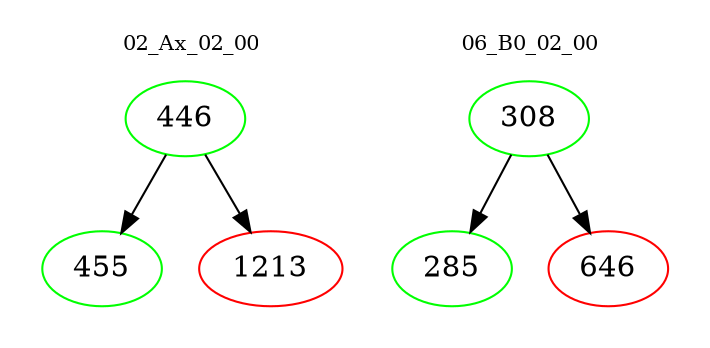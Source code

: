 digraph{
subgraph cluster_0 {
color = white
label = "02_Ax_02_00";
fontsize=10;
T0_446 [label="446", color="green"]
T0_446 -> T0_455 [color="black"]
T0_455 [label="455", color="green"]
T0_446 -> T0_1213 [color="black"]
T0_1213 [label="1213", color="red"]
}
subgraph cluster_1 {
color = white
label = "06_B0_02_00";
fontsize=10;
T1_308 [label="308", color="green"]
T1_308 -> T1_285 [color="black"]
T1_285 [label="285", color="green"]
T1_308 -> T1_646 [color="black"]
T1_646 [label="646", color="red"]
}
}
